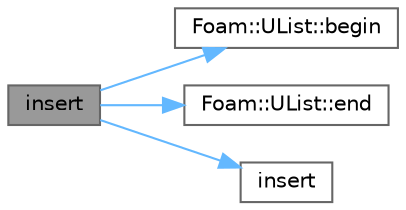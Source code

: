 digraph "insert"
{
 // LATEX_PDF_SIZE
  bgcolor="transparent";
  edge [fontname=Helvetica,fontsize=10,labelfontname=Helvetica,labelfontsize=10];
  node [fontname=Helvetica,fontsize=10,shape=box,height=0.2,width=0.4];
  rankdir="LR";
  Node1 [id="Node000001",label="insert",height=0.2,width=0.4,color="gray40", fillcolor="grey60", style="filled", fontcolor="black",tooltip=" "];
  Node1 -> Node2 [id="edge1_Node000001_Node000002",color="steelblue1",style="solid",tooltip=" "];
  Node2 [id="Node000002",label="Foam::UList::begin",height=0.2,width=0.4,color="grey40", fillcolor="white", style="filled",URL="$classFoam_1_1UList.html#a22b49c92a788570d2e59c868d9338eba",tooltip=" "];
  Node1 -> Node3 [id="edge2_Node000001_Node000003",color="steelblue1",style="solid",tooltip=" "];
  Node3 [id="Node000003",label="Foam::UList::end",height=0.2,width=0.4,color="grey40", fillcolor="white", style="filled",URL="$classFoam_1_1UList.html#a4ab90978923ea252529f554488ee5b5e",tooltip=" "];
  Node1 -> Node4 [id="edge3_Node000001_Node000004",color="steelblue1",style="solid",tooltip=" "];
  Node4 [id="Node000004",label="insert",height=0.2,width=0.4,color="grey40", fillcolor="white", style="filled",URL="$solvers_2multiphase_2interFoam_2overInterDyMFoam_2createFields_8H.html#ab7f92bdfc7eefd6ba46797b321ec27de",tooltip=" "];
}
